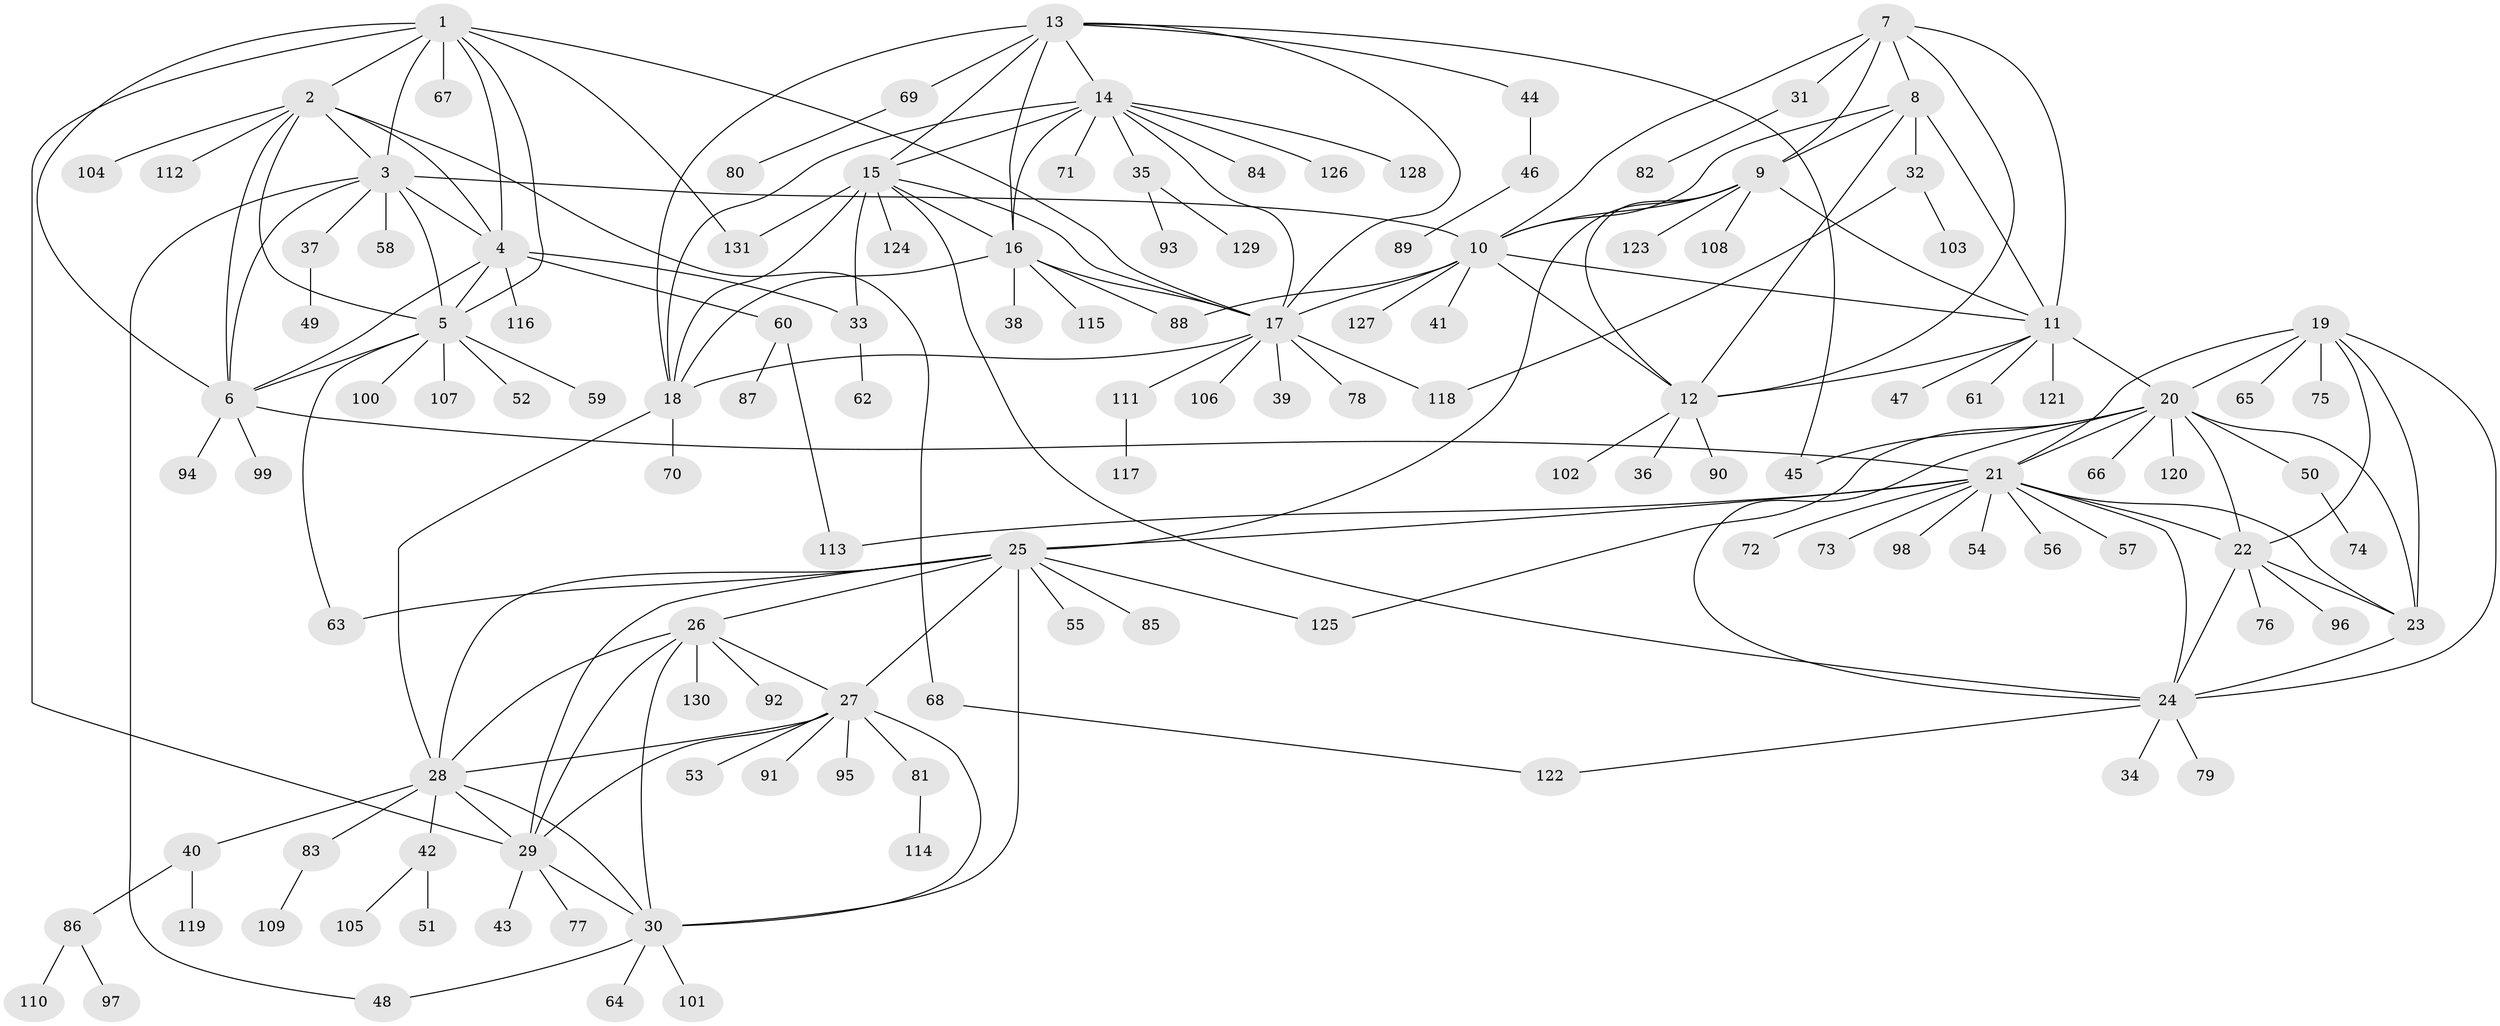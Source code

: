 // coarse degree distribution, {13: 0.02830188679245283, 6: 0.05660377358490566, 7: 0.02830188679245283, 8: 0.018867924528301886, 5: 0.04716981132075472, 11: 0.018867924528301886, 14: 0.009433962264150943, 12: 0.009433962264150943, 4: 0.009433962264150943, 9: 0.009433962264150943, 2: 0.16037735849056603, 3: 0.02830188679245283, 1: 0.5754716981132075}
// Generated by graph-tools (version 1.1) at 2025/24/03/03/25 07:24:12]
// undirected, 131 vertices, 196 edges
graph export_dot {
graph [start="1"]
  node [color=gray90,style=filled];
  1;
  2;
  3;
  4;
  5;
  6;
  7;
  8;
  9;
  10;
  11;
  12;
  13;
  14;
  15;
  16;
  17;
  18;
  19;
  20;
  21;
  22;
  23;
  24;
  25;
  26;
  27;
  28;
  29;
  30;
  31;
  32;
  33;
  34;
  35;
  36;
  37;
  38;
  39;
  40;
  41;
  42;
  43;
  44;
  45;
  46;
  47;
  48;
  49;
  50;
  51;
  52;
  53;
  54;
  55;
  56;
  57;
  58;
  59;
  60;
  61;
  62;
  63;
  64;
  65;
  66;
  67;
  68;
  69;
  70;
  71;
  72;
  73;
  74;
  75;
  76;
  77;
  78;
  79;
  80;
  81;
  82;
  83;
  84;
  85;
  86;
  87;
  88;
  89;
  90;
  91;
  92;
  93;
  94;
  95;
  96;
  97;
  98;
  99;
  100;
  101;
  102;
  103;
  104;
  105;
  106;
  107;
  108;
  109;
  110;
  111;
  112;
  113;
  114;
  115;
  116;
  117;
  118;
  119;
  120;
  121;
  122;
  123;
  124;
  125;
  126;
  127;
  128;
  129;
  130;
  131;
  1 -- 2;
  1 -- 3;
  1 -- 4;
  1 -- 5;
  1 -- 6;
  1 -- 17;
  1 -- 29;
  1 -- 67;
  1 -- 131;
  2 -- 3;
  2 -- 4;
  2 -- 5;
  2 -- 6;
  2 -- 68;
  2 -- 104;
  2 -- 112;
  3 -- 4;
  3 -- 5;
  3 -- 6;
  3 -- 10;
  3 -- 37;
  3 -- 48;
  3 -- 58;
  4 -- 5;
  4 -- 6;
  4 -- 33;
  4 -- 60;
  4 -- 116;
  5 -- 6;
  5 -- 52;
  5 -- 59;
  5 -- 63;
  5 -- 100;
  5 -- 107;
  6 -- 21;
  6 -- 94;
  6 -- 99;
  7 -- 8;
  7 -- 9;
  7 -- 10;
  7 -- 11;
  7 -- 12;
  7 -- 31;
  8 -- 9;
  8 -- 10;
  8 -- 11;
  8 -- 12;
  8 -- 32;
  9 -- 10;
  9 -- 11;
  9 -- 12;
  9 -- 25;
  9 -- 108;
  9 -- 123;
  10 -- 11;
  10 -- 12;
  10 -- 17;
  10 -- 41;
  10 -- 88;
  10 -- 127;
  11 -- 12;
  11 -- 20;
  11 -- 47;
  11 -- 61;
  11 -- 121;
  12 -- 36;
  12 -- 90;
  12 -- 102;
  13 -- 14;
  13 -- 15;
  13 -- 16;
  13 -- 17;
  13 -- 18;
  13 -- 44;
  13 -- 45;
  13 -- 69;
  14 -- 15;
  14 -- 16;
  14 -- 17;
  14 -- 18;
  14 -- 35;
  14 -- 71;
  14 -- 84;
  14 -- 126;
  14 -- 128;
  15 -- 16;
  15 -- 17;
  15 -- 18;
  15 -- 24;
  15 -- 33;
  15 -- 124;
  15 -- 131;
  16 -- 17;
  16 -- 18;
  16 -- 38;
  16 -- 88;
  16 -- 115;
  17 -- 18;
  17 -- 39;
  17 -- 78;
  17 -- 106;
  17 -- 111;
  17 -- 118;
  18 -- 28;
  18 -- 70;
  19 -- 20;
  19 -- 21;
  19 -- 22;
  19 -- 23;
  19 -- 24;
  19 -- 65;
  19 -- 75;
  20 -- 21;
  20 -- 22;
  20 -- 23;
  20 -- 24;
  20 -- 45;
  20 -- 50;
  20 -- 66;
  20 -- 120;
  20 -- 125;
  21 -- 22;
  21 -- 23;
  21 -- 24;
  21 -- 25;
  21 -- 54;
  21 -- 56;
  21 -- 57;
  21 -- 72;
  21 -- 73;
  21 -- 98;
  21 -- 113;
  22 -- 23;
  22 -- 24;
  22 -- 76;
  22 -- 96;
  23 -- 24;
  24 -- 34;
  24 -- 79;
  24 -- 122;
  25 -- 26;
  25 -- 27;
  25 -- 28;
  25 -- 29;
  25 -- 30;
  25 -- 55;
  25 -- 63;
  25 -- 85;
  25 -- 125;
  26 -- 27;
  26 -- 28;
  26 -- 29;
  26 -- 30;
  26 -- 92;
  26 -- 130;
  27 -- 28;
  27 -- 29;
  27 -- 30;
  27 -- 53;
  27 -- 81;
  27 -- 91;
  27 -- 95;
  28 -- 29;
  28 -- 30;
  28 -- 40;
  28 -- 42;
  28 -- 83;
  29 -- 30;
  29 -- 43;
  29 -- 77;
  30 -- 48;
  30 -- 64;
  30 -- 101;
  31 -- 82;
  32 -- 103;
  32 -- 118;
  33 -- 62;
  35 -- 93;
  35 -- 129;
  37 -- 49;
  40 -- 86;
  40 -- 119;
  42 -- 51;
  42 -- 105;
  44 -- 46;
  46 -- 89;
  50 -- 74;
  60 -- 87;
  60 -- 113;
  68 -- 122;
  69 -- 80;
  81 -- 114;
  83 -- 109;
  86 -- 97;
  86 -- 110;
  111 -- 117;
}
